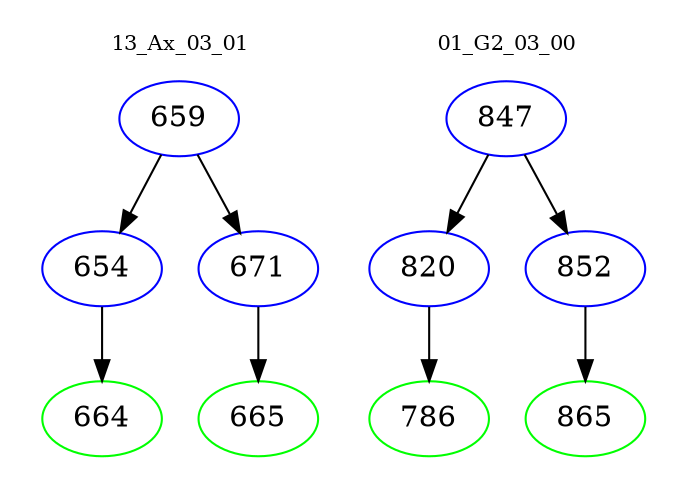digraph{
subgraph cluster_0 {
color = white
label = "13_Ax_03_01";
fontsize=10;
T0_659 [label="659", color="blue"]
T0_659 -> T0_654 [color="black"]
T0_654 [label="654", color="blue"]
T0_654 -> T0_664 [color="black"]
T0_664 [label="664", color="green"]
T0_659 -> T0_671 [color="black"]
T0_671 [label="671", color="blue"]
T0_671 -> T0_665 [color="black"]
T0_665 [label="665", color="green"]
}
subgraph cluster_1 {
color = white
label = "01_G2_03_00";
fontsize=10;
T1_847 [label="847", color="blue"]
T1_847 -> T1_820 [color="black"]
T1_820 [label="820", color="blue"]
T1_820 -> T1_786 [color="black"]
T1_786 [label="786", color="green"]
T1_847 -> T1_852 [color="black"]
T1_852 [label="852", color="blue"]
T1_852 -> T1_865 [color="black"]
T1_865 [label="865", color="green"]
}
}
